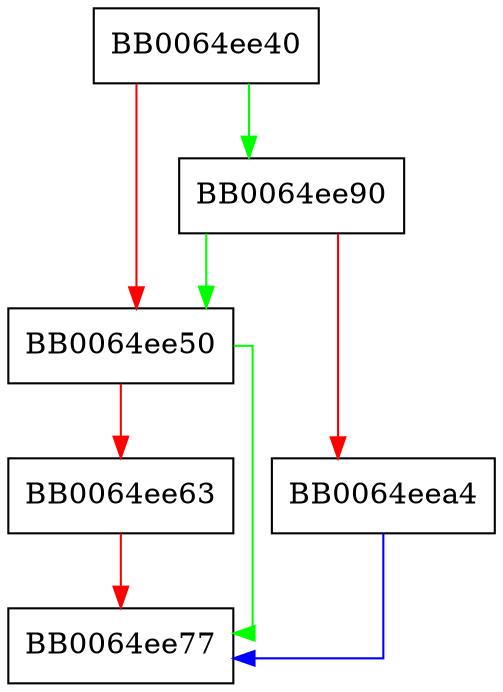 digraph TS_CONF_set_certs {
  node [shape="box"];
  graph [splines=ortho];
  BB0064ee40 -> BB0064ee90 [color="green"];
  BB0064ee40 -> BB0064ee50 [color="red"];
  BB0064ee50 -> BB0064ee77 [color="green"];
  BB0064ee50 -> BB0064ee63 [color="red"];
  BB0064ee63 -> BB0064ee77 [color="red"];
  BB0064ee90 -> BB0064ee50 [color="green"];
  BB0064ee90 -> BB0064eea4 [color="red"];
  BB0064eea4 -> BB0064ee77 [color="blue"];
}